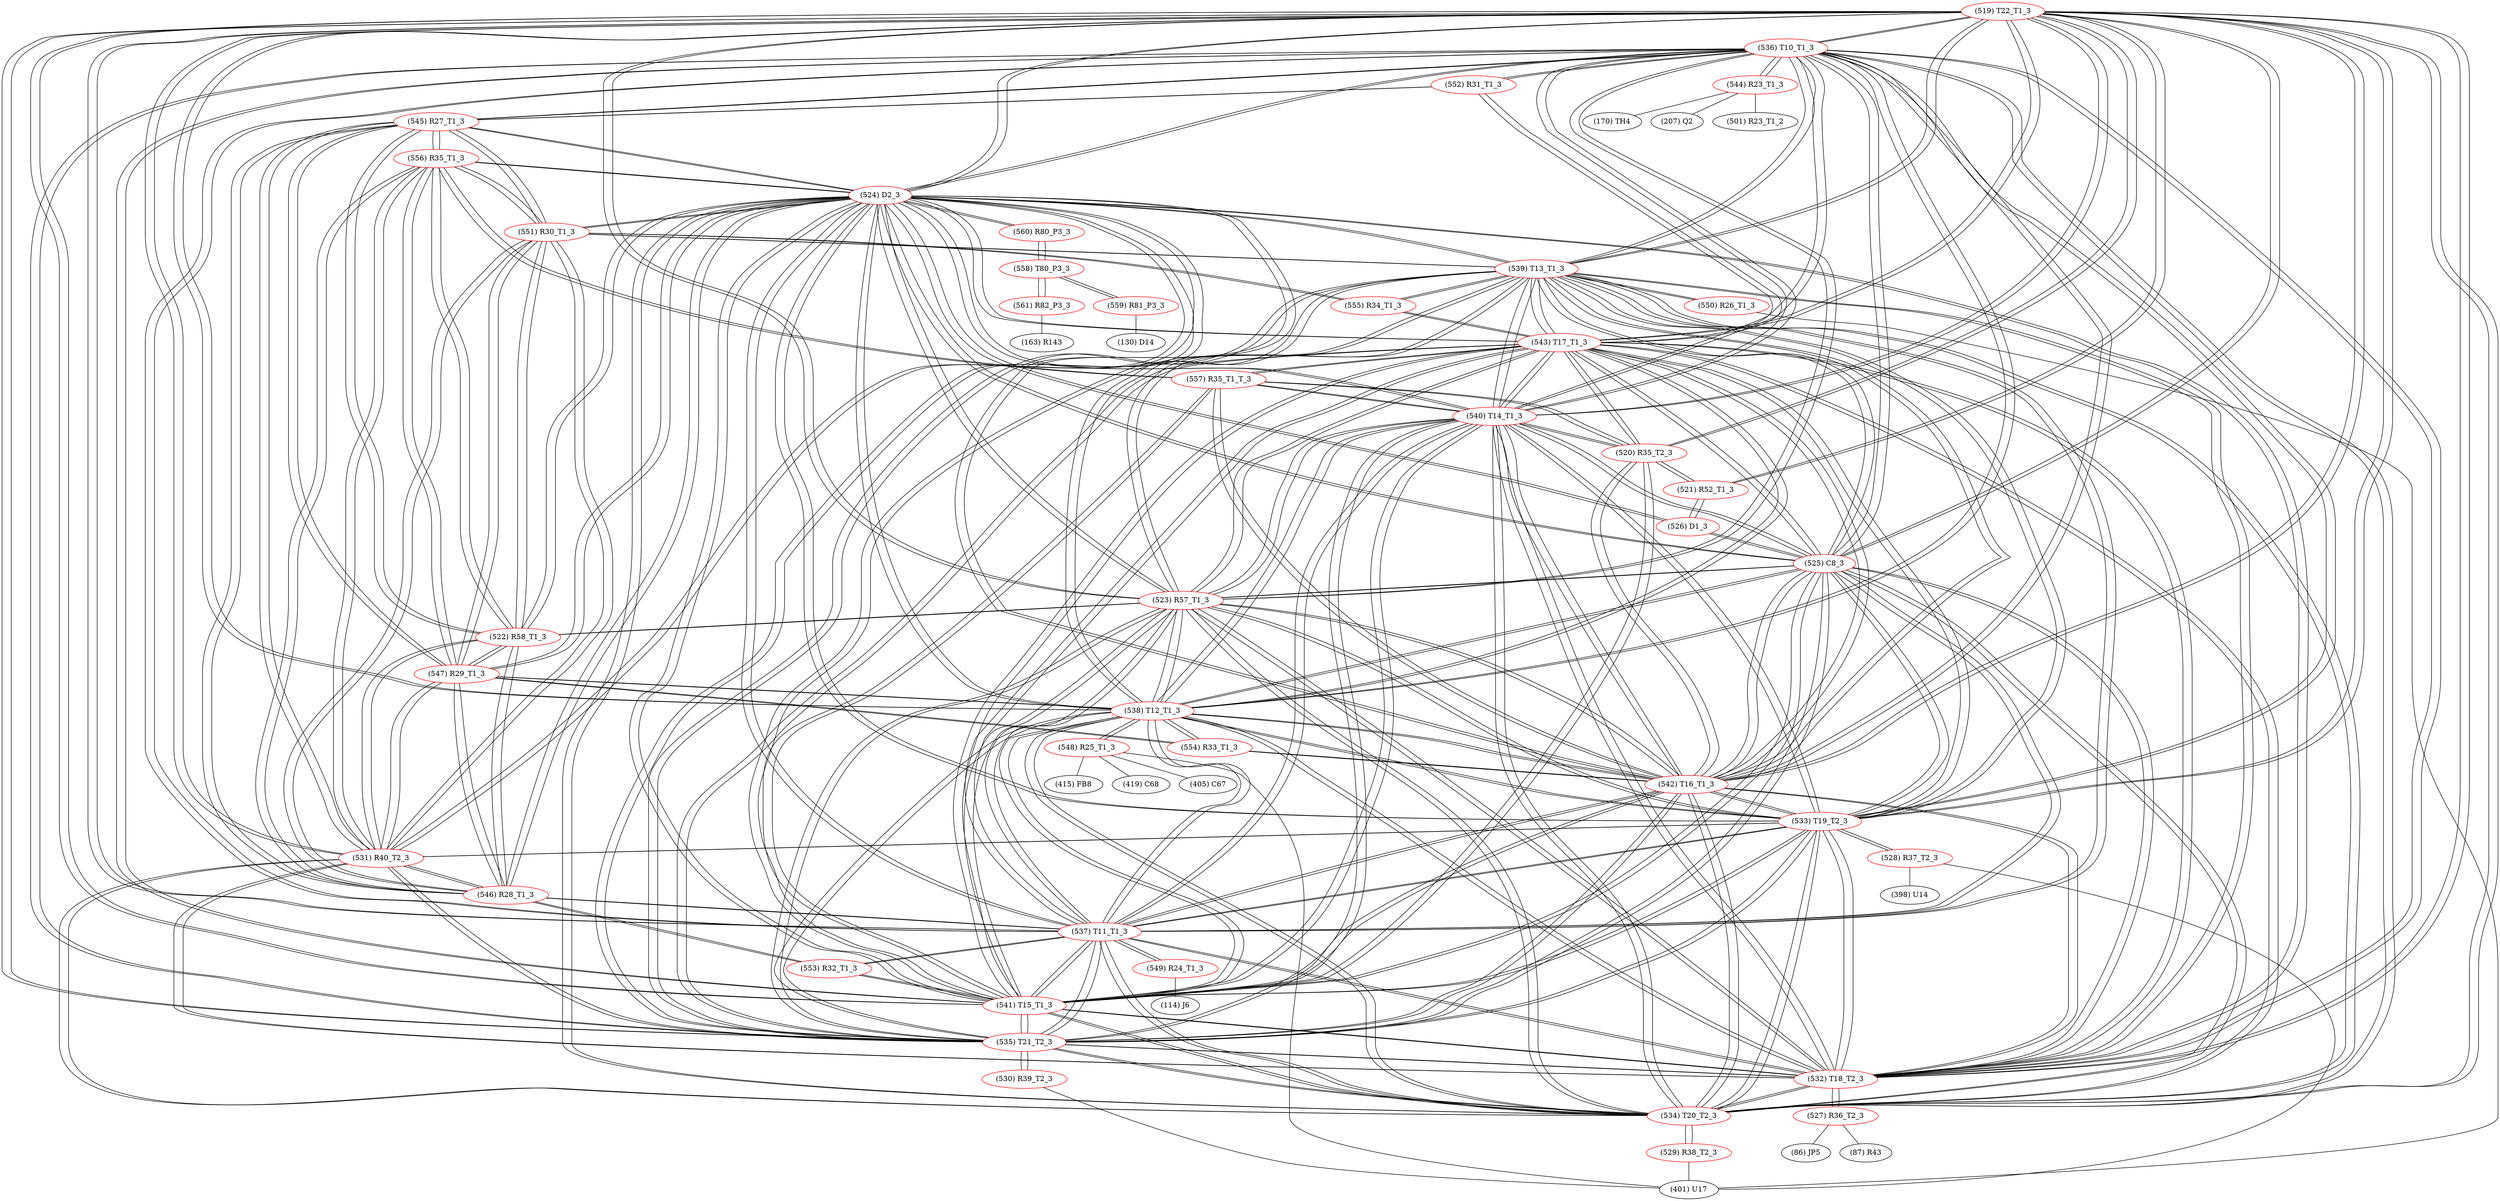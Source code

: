 graph {
	519 [label="(519) T22_T1_3" color=red]
	536 [label="(536) T10_T1_3"]
	537 [label="(537) T11_T1_3"]
	538 [label="(538) T12_T1_3"]
	539 [label="(539) T13_T1_3"]
	534 [label="(534) T20_T2_3"]
	540 [label="(540) T14_T1_3"]
	541 [label="(541) T15_T1_3"]
	532 [label="(532) T18_T2_3"]
	535 [label="(535) T21_T2_3"]
	533 [label="(533) T19_T2_3"]
	525 [label="(525) C8_3"]
	542 [label="(542) T16_T1_3"]
	543 [label="(543) T17_T1_3"]
	524 [label="(524) D2_3"]
	523 [label="(523) R57_T1_3"]
	520 [label="(520) R35_T2_3"]
	521 [label="(521) R52_T1_3"]
	531 [label="(531) R40_T2_3"]
	520 [label="(520) R35_T2_3" color=red]
	521 [label="(521) R52_T1_3"]
	519 [label="(519) T22_T1_3"]
	540 [label="(540) T14_T1_3"]
	541 [label="(541) T15_T1_3"]
	543 [label="(543) T17_T1_3"]
	542 [label="(542) T16_T1_3"]
	557 [label="(557) R35_T1_T_3"]
	521 [label="(521) R52_T1_3" color=red]
	526 [label="(526) D1_3"]
	520 [label="(520) R35_T2_3"]
	519 [label="(519) T22_T1_3"]
	522 [label="(522) R58_T1_3" color=red]
	524 [label="(524) D2_3"]
	531 [label="(531) R40_T2_3"]
	545 [label="(545) R27_T1_3"]
	546 [label="(546) R28_T1_3"]
	547 [label="(547) R29_T1_3"]
	551 [label="(551) R30_T1_3"]
	556 [label="(556) R35_T1_3"]
	523 [label="(523) R57_T1_3"]
	523 [label="(523) R57_T1_3" color=red]
	536 [label="(536) T10_T1_3"]
	537 [label="(537) T11_T1_3"]
	538 [label="(538) T12_T1_3"]
	539 [label="(539) T13_T1_3"]
	534 [label="(534) T20_T2_3"]
	540 [label="(540) T14_T1_3"]
	541 [label="(541) T15_T1_3"]
	532 [label="(532) T18_T2_3"]
	535 [label="(535) T21_T2_3"]
	533 [label="(533) T19_T2_3"]
	525 [label="(525) C8_3"]
	542 [label="(542) T16_T1_3"]
	543 [label="(543) T17_T1_3"]
	524 [label="(524) D2_3"]
	519 [label="(519) T22_T1_3"]
	522 [label="(522) R58_T1_3"]
	524 [label="(524) D2_3" color=red]
	522 [label="(522) R58_T1_3"]
	531 [label="(531) R40_T2_3"]
	545 [label="(545) R27_T1_3"]
	546 [label="(546) R28_T1_3"]
	547 [label="(547) R29_T1_3"]
	551 [label="(551) R30_T1_3"]
	556 [label="(556) R35_T1_3"]
	536 [label="(536) T10_T1_3"]
	537 [label="(537) T11_T1_3"]
	538 [label="(538) T12_T1_3"]
	539 [label="(539) T13_T1_3"]
	534 [label="(534) T20_T2_3"]
	540 [label="(540) T14_T1_3"]
	541 [label="(541) T15_T1_3"]
	532 [label="(532) T18_T2_3"]
	535 [label="(535) T21_T2_3"]
	533 [label="(533) T19_T2_3"]
	525 [label="(525) C8_3"]
	542 [label="(542) T16_T1_3"]
	543 [label="(543) T17_T1_3"]
	519 [label="(519) T22_T1_3"]
	523 [label="(523) R57_T1_3"]
	526 [label="(526) D1_3"]
	560 [label="(560) R80_P3_3"]
	525 [label="(525) C8_3" color=red]
	536 [label="(536) T10_T1_3"]
	537 [label="(537) T11_T1_3"]
	538 [label="(538) T12_T1_3"]
	539 [label="(539) T13_T1_3"]
	534 [label="(534) T20_T2_3"]
	540 [label="(540) T14_T1_3"]
	541 [label="(541) T15_T1_3"]
	532 [label="(532) T18_T2_3"]
	535 [label="(535) T21_T2_3"]
	533 [label="(533) T19_T2_3"]
	542 [label="(542) T16_T1_3"]
	543 [label="(543) T17_T1_3"]
	524 [label="(524) D2_3"]
	519 [label="(519) T22_T1_3"]
	523 [label="(523) R57_T1_3"]
	526 [label="(526) D1_3"]
	526 [label="(526) D1_3" color=red]
	524 [label="(524) D2_3"]
	525 [label="(525) C8_3"]
	521 [label="(521) R52_T1_3"]
	527 [label="(527) R36_T2_3" color=red]
	87 [label="(87) R43"]
	86 [label="(86) JP5"]
	532 [label="(532) T18_T2_3"]
	528 [label="(528) R37_T2_3" color=red]
	398 [label="(398) U14"]
	401 [label="(401) U17"]
	533 [label="(533) T19_T2_3"]
	529 [label="(529) R38_T2_3" color=red]
	401 [label="(401) U17"]
	534 [label="(534) T20_T2_3"]
	530 [label="(530) R39_T2_3" color=red]
	401 [label="(401) U17"]
	535 [label="(535) T21_T2_3"]
	531 [label="(531) R40_T2_3" color=red]
	524 [label="(524) D2_3"]
	522 [label="(522) R58_T1_3"]
	545 [label="(545) R27_T1_3"]
	546 [label="(546) R28_T1_3"]
	547 [label="(547) R29_T1_3"]
	551 [label="(551) R30_T1_3"]
	556 [label="(556) R35_T1_3"]
	534 [label="(534) T20_T2_3"]
	535 [label="(535) T21_T2_3"]
	533 [label="(533) T19_T2_3"]
	519 [label="(519) T22_T1_3"]
	532 [label="(532) T18_T2_3"]
	532 [label="(532) T18_T2_3" color=red]
	536 [label="(536) T10_T1_3"]
	537 [label="(537) T11_T1_3"]
	538 [label="(538) T12_T1_3"]
	539 [label="(539) T13_T1_3"]
	534 [label="(534) T20_T2_3"]
	540 [label="(540) T14_T1_3"]
	541 [label="(541) T15_T1_3"]
	535 [label="(535) T21_T2_3"]
	533 [label="(533) T19_T2_3"]
	525 [label="(525) C8_3"]
	542 [label="(542) T16_T1_3"]
	543 [label="(543) T17_T1_3"]
	524 [label="(524) D2_3"]
	519 [label="(519) T22_T1_3"]
	523 [label="(523) R57_T1_3"]
	531 [label="(531) R40_T2_3"]
	527 [label="(527) R36_T2_3"]
	533 [label="(533) T19_T2_3" color=red]
	536 [label="(536) T10_T1_3"]
	537 [label="(537) T11_T1_3"]
	538 [label="(538) T12_T1_3"]
	539 [label="(539) T13_T1_3"]
	534 [label="(534) T20_T2_3"]
	540 [label="(540) T14_T1_3"]
	541 [label="(541) T15_T1_3"]
	532 [label="(532) T18_T2_3"]
	535 [label="(535) T21_T2_3"]
	525 [label="(525) C8_3"]
	542 [label="(542) T16_T1_3"]
	543 [label="(543) T17_T1_3"]
	524 [label="(524) D2_3"]
	519 [label="(519) T22_T1_3"]
	523 [label="(523) R57_T1_3"]
	531 [label="(531) R40_T2_3"]
	528 [label="(528) R37_T2_3"]
	534 [label="(534) T20_T2_3" color=red]
	536 [label="(536) T10_T1_3"]
	537 [label="(537) T11_T1_3"]
	538 [label="(538) T12_T1_3"]
	539 [label="(539) T13_T1_3"]
	540 [label="(540) T14_T1_3"]
	541 [label="(541) T15_T1_3"]
	532 [label="(532) T18_T2_3"]
	535 [label="(535) T21_T2_3"]
	533 [label="(533) T19_T2_3"]
	525 [label="(525) C8_3"]
	542 [label="(542) T16_T1_3"]
	543 [label="(543) T17_T1_3"]
	524 [label="(524) D2_3"]
	519 [label="(519) T22_T1_3"]
	523 [label="(523) R57_T1_3"]
	531 [label="(531) R40_T2_3"]
	529 [label="(529) R38_T2_3"]
	535 [label="(535) T21_T2_3" color=red]
	536 [label="(536) T10_T1_3"]
	537 [label="(537) T11_T1_3"]
	538 [label="(538) T12_T1_3"]
	539 [label="(539) T13_T1_3"]
	534 [label="(534) T20_T2_3"]
	540 [label="(540) T14_T1_3"]
	541 [label="(541) T15_T1_3"]
	532 [label="(532) T18_T2_3"]
	533 [label="(533) T19_T2_3"]
	525 [label="(525) C8_3"]
	542 [label="(542) T16_T1_3"]
	543 [label="(543) T17_T1_3"]
	524 [label="(524) D2_3"]
	519 [label="(519) T22_T1_3"]
	523 [label="(523) R57_T1_3"]
	531 [label="(531) R40_T2_3"]
	530 [label="(530) R39_T2_3"]
	536 [label="(536) T10_T1_3" color=red]
	537 [label="(537) T11_T1_3"]
	538 [label="(538) T12_T1_3"]
	539 [label="(539) T13_T1_3"]
	534 [label="(534) T20_T2_3"]
	540 [label="(540) T14_T1_3"]
	541 [label="(541) T15_T1_3"]
	532 [label="(532) T18_T2_3"]
	535 [label="(535) T21_T2_3"]
	533 [label="(533) T19_T2_3"]
	525 [label="(525) C8_3"]
	542 [label="(542) T16_T1_3"]
	543 [label="(543) T17_T1_3"]
	524 [label="(524) D2_3"]
	519 [label="(519) T22_T1_3"]
	523 [label="(523) R57_T1_3"]
	544 [label="(544) R23_T1_3"]
	552 [label="(552) R31_T1_3"]
	545 [label="(545) R27_T1_3"]
	537 [label="(537) T11_T1_3" color=red]
	536 [label="(536) T10_T1_3"]
	538 [label="(538) T12_T1_3"]
	539 [label="(539) T13_T1_3"]
	534 [label="(534) T20_T2_3"]
	540 [label="(540) T14_T1_3"]
	541 [label="(541) T15_T1_3"]
	532 [label="(532) T18_T2_3"]
	535 [label="(535) T21_T2_3"]
	533 [label="(533) T19_T2_3"]
	525 [label="(525) C8_3"]
	542 [label="(542) T16_T1_3"]
	543 [label="(543) T17_T1_3"]
	524 [label="(524) D2_3"]
	519 [label="(519) T22_T1_3"]
	523 [label="(523) R57_T1_3"]
	549 [label="(549) R24_T1_3"]
	553 [label="(553) R32_T1_3"]
	546 [label="(546) R28_T1_3"]
	538 [label="(538) T12_T1_3" color=red]
	536 [label="(536) T10_T1_3"]
	537 [label="(537) T11_T1_3"]
	539 [label="(539) T13_T1_3"]
	534 [label="(534) T20_T2_3"]
	540 [label="(540) T14_T1_3"]
	541 [label="(541) T15_T1_3"]
	532 [label="(532) T18_T2_3"]
	535 [label="(535) T21_T2_3"]
	533 [label="(533) T19_T2_3"]
	525 [label="(525) C8_3"]
	542 [label="(542) T16_T1_3"]
	543 [label="(543) T17_T1_3"]
	524 [label="(524) D2_3"]
	519 [label="(519) T22_T1_3"]
	523 [label="(523) R57_T1_3"]
	554 [label="(554) R33_T1_3"]
	547 [label="(547) R29_T1_3"]
	548 [label="(548) R25_T1_3"]
	539 [label="(539) T13_T1_3" color=red]
	536 [label="(536) T10_T1_3"]
	537 [label="(537) T11_T1_3"]
	538 [label="(538) T12_T1_3"]
	534 [label="(534) T20_T2_3"]
	540 [label="(540) T14_T1_3"]
	541 [label="(541) T15_T1_3"]
	532 [label="(532) T18_T2_3"]
	535 [label="(535) T21_T2_3"]
	533 [label="(533) T19_T2_3"]
	525 [label="(525) C8_3"]
	542 [label="(542) T16_T1_3"]
	543 [label="(543) T17_T1_3"]
	524 [label="(524) D2_3"]
	519 [label="(519) T22_T1_3"]
	523 [label="(523) R57_T1_3"]
	555 [label="(555) R34_T1_3"]
	551 [label="(551) R30_T1_3"]
	550 [label="(550) R26_T1_3"]
	540 [label="(540) T14_T1_3" color=red]
	536 [label="(536) T10_T1_3"]
	537 [label="(537) T11_T1_3"]
	538 [label="(538) T12_T1_3"]
	539 [label="(539) T13_T1_3"]
	534 [label="(534) T20_T2_3"]
	541 [label="(541) T15_T1_3"]
	532 [label="(532) T18_T2_3"]
	535 [label="(535) T21_T2_3"]
	533 [label="(533) T19_T2_3"]
	525 [label="(525) C8_3"]
	542 [label="(542) T16_T1_3"]
	543 [label="(543) T17_T1_3"]
	524 [label="(524) D2_3"]
	519 [label="(519) T22_T1_3"]
	523 [label="(523) R57_T1_3"]
	557 [label="(557) R35_T1_T_3"]
	520 [label="(520) R35_T2_3"]
	552 [label="(552) R31_T1_3"]
	541 [label="(541) T15_T1_3" color=red]
	536 [label="(536) T10_T1_3"]
	537 [label="(537) T11_T1_3"]
	538 [label="(538) T12_T1_3"]
	539 [label="(539) T13_T1_3"]
	534 [label="(534) T20_T2_3"]
	540 [label="(540) T14_T1_3"]
	532 [label="(532) T18_T2_3"]
	535 [label="(535) T21_T2_3"]
	533 [label="(533) T19_T2_3"]
	525 [label="(525) C8_3"]
	542 [label="(542) T16_T1_3"]
	543 [label="(543) T17_T1_3"]
	524 [label="(524) D2_3"]
	519 [label="(519) T22_T1_3"]
	523 [label="(523) R57_T1_3"]
	557 [label="(557) R35_T1_T_3"]
	520 [label="(520) R35_T2_3"]
	553 [label="(553) R32_T1_3"]
	542 [label="(542) T16_T1_3" color=red]
	536 [label="(536) T10_T1_3"]
	537 [label="(537) T11_T1_3"]
	538 [label="(538) T12_T1_3"]
	539 [label="(539) T13_T1_3"]
	534 [label="(534) T20_T2_3"]
	540 [label="(540) T14_T1_3"]
	541 [label="(541) T15_T1_3"]
	532 [label="(532) T18_T2_3"]
	535 [label="(535) T21_T2_3"]
	533 [label="(533) T19_T2_3"]
	525 [label="(525) C8_3"]
	543 [label="(543) T17_T1_3"]
	524 [label="(524) D2_3"]
	519 [label="(519) T22_T1_3"]
	523 [label="(523) R57_T1_3"]
	557 [label="(557) R35_T1_T_3"]
	520 [label="(520) R35_T2_3"]
	554 [label="(554) R33_T1_3"]
	543 [label="(543) T17_T1_3" color=red]
	536 [label="(536) T10_T1_3"]
	537 [label="(537) T11_T1_3"]
	538 [label="(538) T12_T1_3"]
	539 [label="(539) T13_T1_3"]
	534 [label="(534) T20_T2_3"]
	540 [label="(540) T14_T1_3"]
	541 [label="(541) T15_T1_3"]
	532 [label="(532) T18_T2_3"]
	535 [label="(535) T21_T2_3"]
	533 [label="(533) T19_T2_3"]
	525 [label="(525) C8_3"]
	542 [label="(542) T16_T1_3"]
	524 [label="(524) D2_3"]
	519 [label="(519) T22_T1_3"]
	523 [label="(523) R57_T1_3"]
	557 [label="(557) R35_T1_T_3"]
	520 [label="(520) R35_T2_3"]
	555 [label="(555) R34_T1_3"]
	544 [label="(544) R23_T1_3" color=red]
	170 [label="(170) TH4"]
	207 [label="(207) Q2"]
	501 [label="(501) R23_T1_2"]
	536 [label="(536) T10_T1_3"]
	545 [label="(545) R27_T1_3" color=red]
	524 [label="(524) D2_3"]
	522 [label="(522) R58_T1_3"]
	531 [label="(531) R40_T2_3"]
	546 [label="(546) R28_T1_3"]
	547 [label="(547) R29_T1_3"]
	551 [label="(551) R30_T1_3"]
	556 [label="(556) R35_T1_3"]
	552 [label="(552) R31_T1_3"]
	536 [label="(536) T10_T1_3"]
	546 [label="(546) R28_T1_3" color=red]
	524 [label="(524) D2_3"]
	522 [label="(522) R58_T1_3"]
	531 [label="(531) R40_T2_3"]
	545 [label="(545) R27_T1_3"]
	547 [label="(547) R29_T1_3"]
	551 [label="(551) R30_T1_3"]
	556 [label="(556) R35_T1_3"]
	553 [label="(553) R32_T1_3"]
	537 [label="(537) T11_T1_3"]
	547 [label="(547) R29_T1_3" color=red]
	524 [label="(524) D2_3"]
	522 [label="(522) R58_T1_3"]
	531 [label="(531) R40_T2_3"]
	545 [label="(545) R27_T1_3"]
	546 [label="(546) R28_T1_3"]
	551 [label="(551) R30_T1_3"]
	556 [label="(556) R35_T1_3"]
	554 [label="(554) R33_T1_3"]
	538 [label="(538) T12_T1_3"]
	548 [label="(548) R25_T1_3" color=red]
	415 [label="(415) FB8"]
	419 [label="(419) C68"]
	405 [label="(405) C67"]
	401 [label="(401) U17"]
	538 [label="(538) T12_T1_3"]
	549 [label="(549) R24_T1_3" color=red]
	114 [label="(114) J6"]
	537 [label="(537) T11_T1_3"]
	550 [label="(550) R26_T1_3" color=red]
	401 [label="(401) U17"]
	539 [label="(539) T13_T1_3"]
	551 [label="(551) R30_T1_3" color=red]
	524 [label="(524) D2_3"]
	522 [label="(522) R58_T1_3"]
	531 [label="(531) R40_T2_3"]
	545 [label="(545) R27_T1_3"]
	546 [label="(546) R28_T1_3"]
	547 [label="(547) R29_T1_3"]
	556 [label="(556) R35_T1_3"]
	539 [label="(539) T13_T1_3"]
	555 [label="(555) R34_T1_3"]
	552 [label="(552) R31_T1_3" color=red]
	545 [label="(545) R27_T1_3"]
	536 [label="(536) T10_T1_3"]
	540 [label="(540) T14_T1_3"]
	553 [label="(553) R32_T1_3" color=red]
	541 [label="(541) T15_T1_3"]
	537 [label="(537) T11_T1_3"]
	546 [label="(546) R28_T1_3"]
	554 [label="(554) R33_T1_3" color=red]
	542 [label="(542) T16_T1_3"]
	547 [label="(547) R29_T1_3"]
	538 [label="(538) T12_T1_3"]
	555 [label="(555) R34_T1_3" color=red]
	543 [label="(543) T17_T1_3"]
	539 [label="(539) T13_T1_3"]
	551 [label="(551) R30_T1_3"]
	556 [label="(556) R35_T1_3" color=red]
	524 [label="(524) D2_3"]
	522 [label="(522) R58_T1_3"]
	531 [label="(531) R40_T2_3"]
	545 [label="(545) R27_T1_3"]
	546 [label="(546) R28_T1_3"]
	547 [label="(547) R29_T1_3"]
	551 [label="(551) R30_T1_3"]
	557 [label="(557) R35_T1_T_3"]
	557 [label="(557) R35_T1_T_3" color=red]
	540 [label="(540) T14_T1_3"]
	541 [label="(541) T15_T1_3"]
	543 [label="(543) T17_T1_3"]
	542 [label="(542) T16_T1_3"]
	520 [label="(520) R35_T2_3"]
	556 [label="(556) R35_T1_3"]
	558 [label="(558) T80_P3_3" color=red]
	559 [label="(559) R81_P3_3"]
	561 [label="(561) R82_P3_3"]
	560 [label="(560) R80_P3_3"]
	559 [label="(559) R81_P3_3" color=red]
	130 [label="(130) D14"]
	558 [label="(558) T80_P3_3"]
	560 [label="(560) R80_P3_3" color=red]
	524 [label="(524) D2_3"]
	558 [label="(558) T80_P3_3"]
	561 [label="(561) R82_P3_3" color=red]
	163 [label="(163) R143"]
	558 [label="(558) T80_P3_3"]
	519 -- 536
	519 -- 537
	519 -- 538
	519 -- 539
	519 -- 534
	519 -- 540
	519 -- 541
	519 -- 532
	519 -- 535
	519 -- 533
	519 -- 525
	519 -- 542
	519 -- 543
	519 -- 524
	519 -- 523
	519 -- 520
	519 -- 521
	519 -- 531
	520 -- 521
	520 -- 519
	520 -- 540
	520 -- 541
	520 -- 543
	520 -- 542
	520 -- 557
	521 -- 526
	521 -- 520
	521 -- 519
	522 -- 524
	522 -- 531
	522 -- 545
	522 -- 546
	522 -- 547
	522 -- 551
	522 -- 556
	522 -- 523
	523 -- 536
	523 -- 537
	523 -- 538
	523 -- 539
	523 -- 534
	523 -- 540
	523 -- 541
	523 -- 532
	523 -- 535
	523 -- 533
	523 -- 525
	523 -- 542
	523 -- 543
	523 -- 524
	523 -- 519
	523 -- 522
	524 -- 522
	524 -- 531
	524 -- 545
	524 -- 546
	524 -- 547
	524 -- 551
	524 -- 556
	524 -- 536
	524 -- 537
	524 -- 538
	524 -- 539
	524 -- 534
	524 -- 540
	524 -- 541
	524 -- 532
	524 -- 535
	524 -- 533
	524 -- 525
	524 -- 542
	524 -- 543
	524 -- 519
	524 -- 523
	524 -- 526
	524 -- 560
	525 -- 536
	525 -- 537
	525 -- 538
	525 -- 539
	525 -- 534
	525 -- 540
	525 -- 541
	525 -- 532
	525 -- 535
	525 -- 533
	525 -- 542
	525 -- 543
	525 -- 524
	525 -- 519
	525 -- 523
	525 -- 526
	526 -- 524
	526 -- 525
	526 -- 521
	527 -- 87
	527 -- 86
	527 -- 532
	528 -- 398
	528 -- 401
	528 -- 533
	529 -- 401
	529 -- 534
	530 -- 401
	530 -- 535
	531 -- 524
	531 -- 522
	531 -- 545
	531 -- 546
	531 -- 547
	531 -- 551
	531 -- 556
	531 -- 534
	531 -- 535
	531 -- 533
	531 -- 519
	531 -- 532
	532 -- 536
	532 -- 537
	532 -- 538
	532 -- 539
	532 -- 534
	532 -- 540
	532 -- 541
	532 -- 535
	532 -- 533
	532 -- 525
	532 -- 542
	532 -- 543
	532 -- 524
	532 -- 519
	532 -- 523
	532 -- 531
	532 -- 527
	533 -- 536
	533 -- 537
	533 -- 538
	533 -- 539
	533 -- 534
	533 -- 540
	533 -- 541
	533 -- 532
	533 -- 535
	533 -- 525
	533 -- 542
	533 -- 543
	533 -- 524
	533 -- 519
	533 -- 523
	533 -- 531
	533 -- 528
	534 -- 536
	534 -- 537
	534 -- 538
	534 -- 539
	534 -- 540
	534 -- 541
	534 -- 532
	534 -- 535
	534 -- 533
	534 -- 525
	534 -- 542
	534 -- 543
	534 -- 524
	534 -- 519
	534 -- 523
	534 -- 531
	534 -- 529
	535 -- 536
	535 -- 537
	535 -- 538
	535 -- 539
	535 -- 534
	535 -- 540
	535 -- 541
	535 -- 532
	535 -- 533
	535 -- 525
	535 -- 542
	535 -- 543
	535 -- 524
	535 -- 519
	535 -- 523
	535 -- 531
	535 -- 530
	536 -- 537
	536 -- 538
	536 -- 539
	536 -- 534
	536 -- 540
	536 -- 541
	536 -- 532
	536 -- 535
	536 -- 533
	536 -- 525
	536 -- 542
	536 -- 543
	536 -- 524
	536 -- 519
	536 -- 523
	536 -- 544
	536 -- 552
	536 -- 545
	537 -- 536
	537 -- 538
	537 -- 539
	537 -- 534
	537 -- 540
	537 -- 541
	537 -- 532
	537 -- 535
	537 -- 533
	537 -- 525
	537 -- 542
	537 -- 543
	537 -- 524
	537 -- 519
	537 -- 523
	537 -- 549
	537 -- 553
	537 -- 546
	538 -- 536
	538 -- 537
	538 -- 539
	538 -- 534
	538 -- 540
	538 -- 541
	538 -- 532
	538 -- 535
	538 -- 533
	538 -- 525
	538 -- 542
	538 -- 543
	538 -- 524
	538 -- 519
	538 -- 523
	538 -- 554
	538 -- 547
	538 -- 548
	539 -- 536
	539 -- 537
	539 -- 538
	539 -- 534
	539 -- 540
	539 -- 541
	539 -- 532
	539 -- 535
	539 -- 533
	539 -- 525
	539 -- 542
	539 -- 543
	539 -- 524
	539 -- 519
	539 -- 523
	539 -- 555
	539 -- 551
	539 -- 550
	540 -- 536
	540 -- 537
	540 -- 538
	540 -- 539
	540 -- 534
	540 -- 541
	540 -- 532
	540 -- 535
	540 -- 533
	540 -- 525
	540 -- 542
	540 -- 543
	540 -- 524
	540 -- 519
	540 -- 523
	540 -- 557
	540 -- 520
	540 -- 552
	541 -- 536
	541 -- 537
	541 -- 538
	541 -- 539
	541 -- 534
	541 -- 540
	541 -- 532
	541 -- 535
	541 -- 533
	541 -- 525
	541 -- 542
	541 -- 543
	541 -- 524
	541 -- 519
	541 -- 523
	541 -- 557
	541 -- 520
	541 -- 553
	542 -- 536
	542 -- 537
	542 -- 538
	542 -- 539
	542 -- 534
	542 -- 540
	542 -- 541
	542 -- 532
	542 -- 535
	542 -- 533
	542 -- 525
	542 -- 543
	542 -- 524
	542 -- 519
	542 -- 523
	542 -- 557
	542 -- 520
	542 -- 554
	543 -- 536
	543 -- 537
	543 -- 538
	543 -- 539
	543 -- 534
	543 -- 540
	543 -- 541
	543 -- 532
	543 -- 535
	543 -- 533
	543 -- 525
	543 -- 542
	543 -- 524
	543 -- 519
	543 -- 523
	543 -- 557
	543 -- 520
	543 -- 555
	544 -- 170
	544 -- 207
	544 -- 501
	544 -- 536
	545 -- 524
	545 -- 522
	545 -- 531
	545 -- 546
	545 -- 547
	545 -- 551
	545 -- 556
	545 -- 552
	545 -- 536
	546 -- 524
	546 -- 522
	546 -- 531
	546 -- 545
	546 -- 547
	546 -- 551
	546 -- 556
	546 -- 553
	546 -- 537
	547 -- 524
	547 -- 522
	547 -- 531
	547 -- 545
	547 -- 546
	547 -- 551
	547 -- 556
	547 -- 554
	547 -- 538
	548 -- 415
	548 -- 419
	548 -- 405
	548 -- 401
	548 -- 538
	549 -- 114
	549 -- 537
	550 -- 401
	550 -- 539
	551 -- 524
	551 -- 522
	551 -- 531
	551 -- 545
	551 -- 546
	551 -- 547
	551 -- 556
	551 -- 539
	551 -- 555
	552 -- 545
	552 -- 536
	552 -- 540
	553 -- 541
	553 -- 537
	553 -- 546
	554 -- 542
	554 -- 547
	554 -- 538
	555 -- 543
	555 -- 539
	555 -- 551
	556 -- 524
	556 -- 522
	556 -- 531
	556 -- 545
	556 -- 546
	556 -- 547
	556 -- 551
	556 -- 557
	557 -- 540
	557 -- 541
	557 -- 543
	557 -- 542
	557 -- 520
	557 -- 556
	558 -- 559
	558 -- 561
	558 -- 560
	559 -- 130
	559 -- 558
	560 -- 524
	560 -- 558
	561 -- 163
	561 -- 558
}
